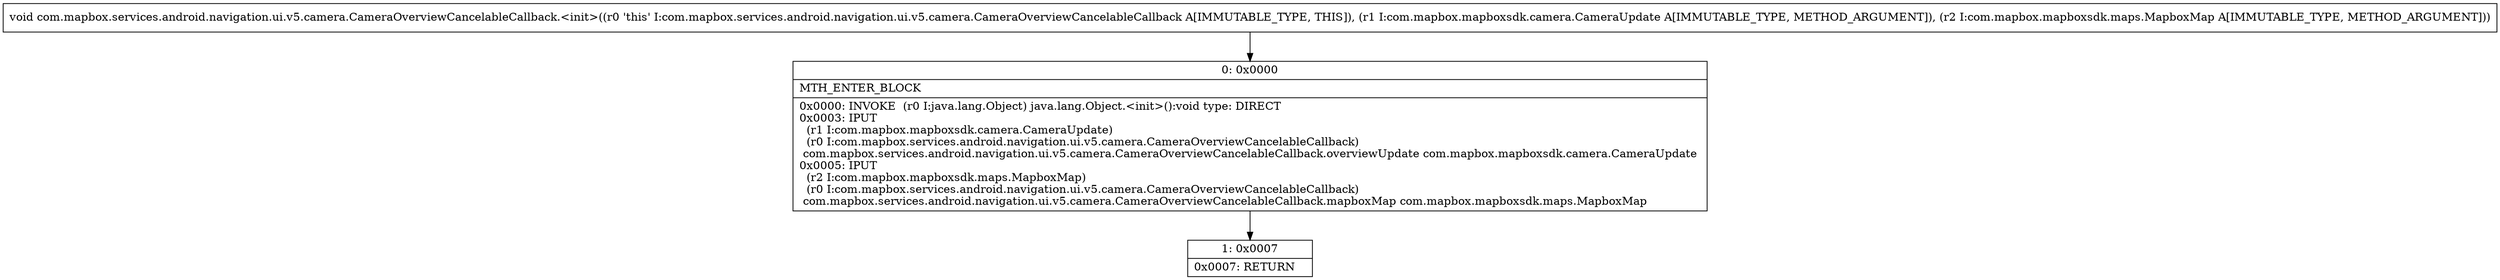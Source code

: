 digraph "CFG forcom.mapbox.services.android.navigation.ui.v5.camera.CameraOverviewCancelableCallback.\<init\>(Lcom\/mapbox\/mapboxsdk\/camera\/CameraUpdate;Lcom\/mapbox\/mapboxsdk\/maps\/MapboxMap;)V" {
Node_0 [shape=record,label="{0\:\ 0x0000|MTH_ENTER_BLOCK\l|0x0000: INVOKE  (r0 I:java.lang.Object) java.lang.Object.\<init\>():void type: DIRECT \l0x0003: IPUT  \l  (r1 I:com.mapbox.mapboxsdk.camera.CameraUpdate)\l  (r0 I:com.mapbox.services.android.navigation.ui.v5.camera.CameraOverviewCancelableCallback)\l com.mapbox.services.android.navigation.ui.v5.camera.CameraOverviewCancelableCallback.overviewUpdate com.mapbox.mapboxsdk.camera.CameraUpdate \l0x0005: IPUT  \l  (r2 I:com.mapbox.mapboxsdk.maps.MapboxMap)\l  (r0 I:com.mapbox.services.android.navigation.ui.v5.camera.CameraOverviewCancelableCallback)\l com.mapbox.services.android.navigation.ui.v5.camera.CameraOverviewCancelableCallback.mapboxMap com.mapbox.mapboxsdk.maps.MapboxMap \l}"];
Node_1 [shape=record,label="{1\:\ 0x0007|0x0007: RETURN   \l}"];
MethodNode[shape=record,label="{void com.mapbox.services.android.navigation.ui.v5.camera.CameraOverviewCancelableCallback.\<init\>((r0 'this' I:com.mapbox.services.android.navigation.ui.v5.camera.CameraOverviewCancelableCallback A[IMMUTABLE_TYPE, THIS]), (r1 I:com.mapbox.mapboxsdk.camera.CameraUpdate A[IMMUTABLE_TYPE, METHOD_ARGUMENT]), (r2 I:com.mapbox.mapboxsdk.maps.MapboxMap A[IMMUTABLE_TYPE, METHOD_ARGUMENT])) }"];
MethodNode -> Node_0;
Node_0 -> Node_1;
}

